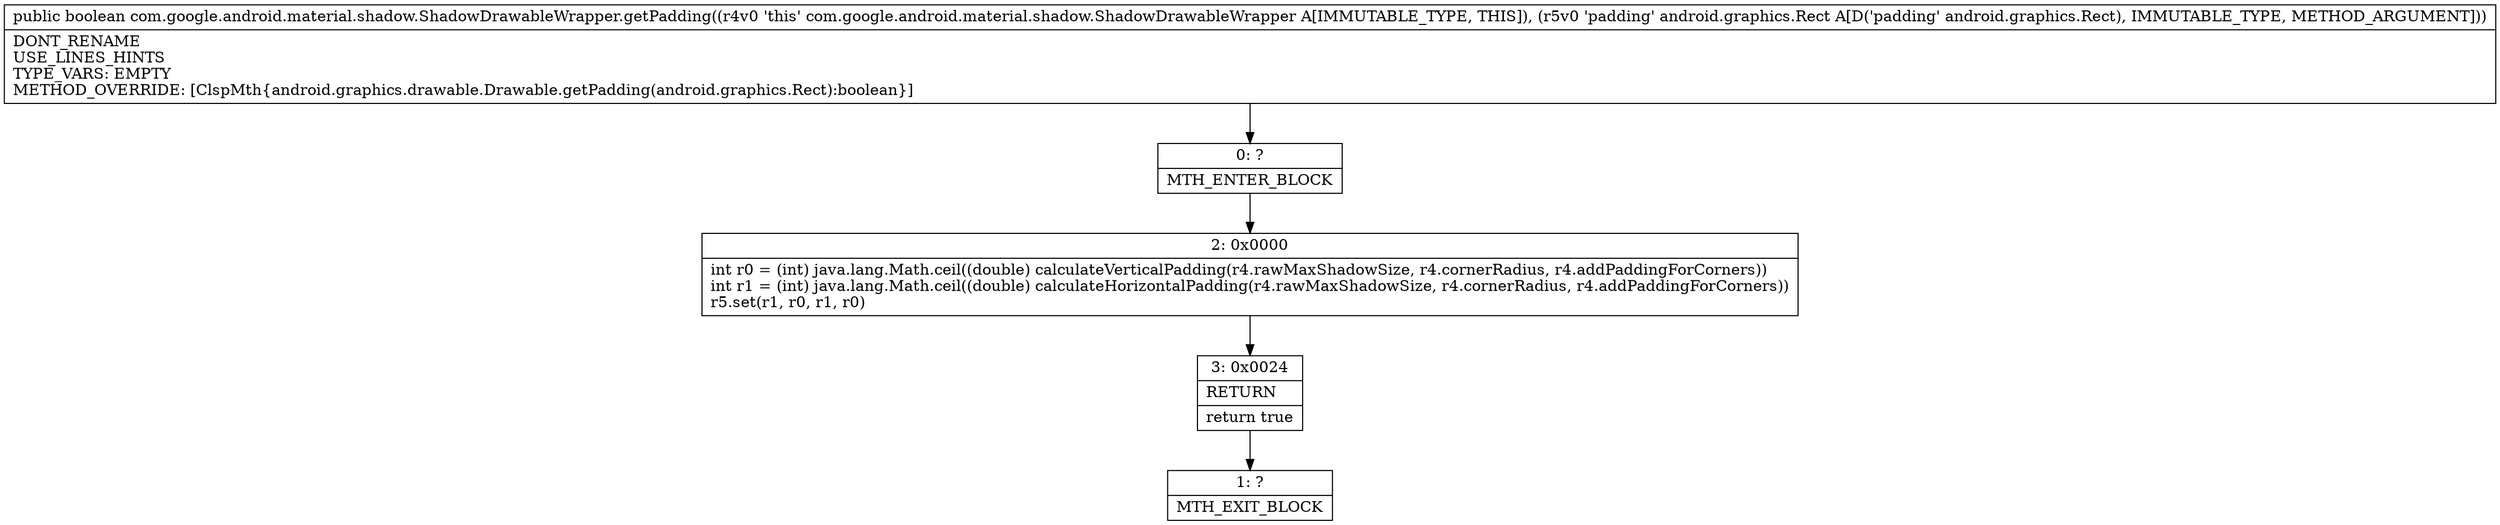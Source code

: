 digraph "CFG forcom.google.android.material.shadow.ShadowDrawableWrapper.getPadding(Landroid\/graphics\/Rect;)Z" {
Node_0 [shape=record,label="{0\:\ ?|MTH_ENTER_BLOCK\l}"];
Node_2 [shape=record,label="{2\:\ 0x0000|int r0 = (int) java.lang.Math.ceil((double) calculateVerticalPadding(r4.rawMaxShadowSize, r4.cornerRadius, r4.addPaddingForCorners))\lint r1 = (int) java.lang.Math.ceil((double) calculateHorizontalPadding(r4.rawMaxShadowSize, r4.cornerRadius, r4.addPaddingForCorners))\lr5.set(r1, r0, r1, r0)\l}"];
Node_3 [shape=record,label="{3\:\ 0x0024|RETURN\l|return true\l}"];
Node_1 [shape=record,label="{1\:\ ?|MTH_EXIT_BLOCK\l}"];
MethodNode[shape=record,label="{public boolean com.google.android.material.shadow.ShadowDrawableWrapper.getPadding((r4v0 'this' com.google.android.material.shadow.ShadowDrawableWrapper A[IMMUTABLE_TYPE, THIS]), (r5v0 'padding' android.graphics.Rect A[D('padding' android.graphics.Rect), IMMUTABLE_TYPE, METHOD_ARGUMENT]))  | DONT_RENAME\lUSE_LINES_HINTS\lTYPE_VARS: EMPTY\lMETHOD_OVERRIDE: [ClspMth\{android.graphics.drawable.Drawable.getPadding(android.graphics.Rect):boolean\}]\l}"];
MethodNode -> Node_0;Node_0 -> Node_2;
Node_2 -> Node_3;
Node_3 -> Node_1;
}

